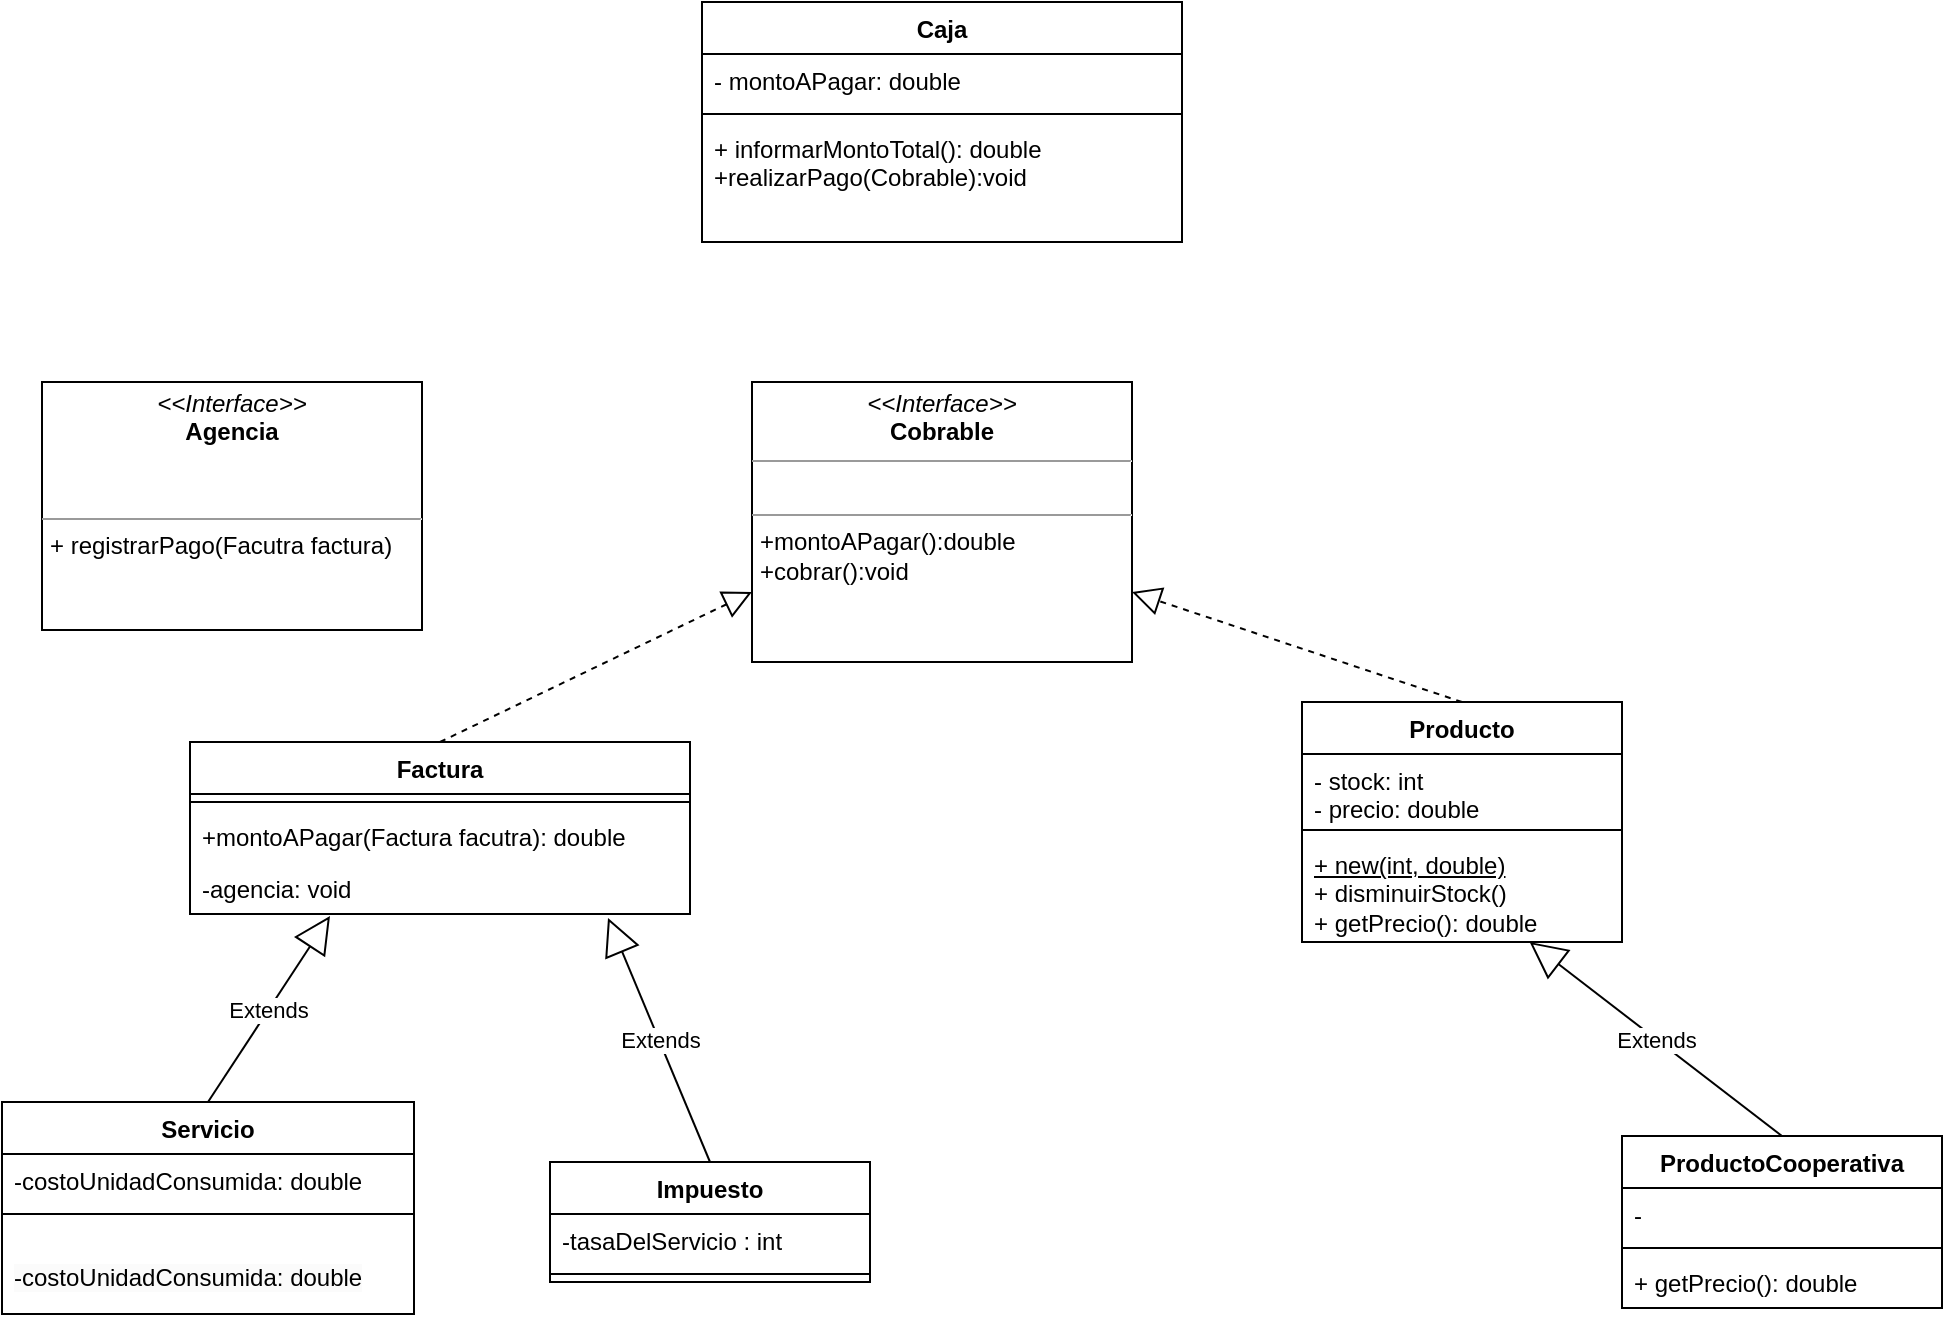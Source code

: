 <mxfile version="21.7.5" type="device">
  <diagram id="C5RBs43oDa-KdzZeNtuy" name="Page-1">
    <mxGraphModel dx="2145" dy="562" grid="1" gridSize="10" guides="1" tooltips="1" connect="1" arrows="1" fold="1" page="1" pageScale="1" pageWidth="827" pageHeight="1169" math="0" shadow="0">
      <root>
        <mxCell id="WIyWlLk6GJQsqaUBKTNV-0" />
        <mxCell id="WIyWlLk6GJQsqaUBKTNV-1" parent="WIyWlLk6GJQsqaUBKTNV-0" />
        <mxCell id="NqjJ_0KXLQJSzTMckNEg-0" value="Caja" style="swimlane;fontStyle=1;align=center;verticalAlign=top;childLayout=stackLayout;horizontal=1;startSize=26;horizontalStack=0;resizeParent=1;resizeParentMax=0;resizeLast=0;collapsible=1;marginBottom=0;whiteSpace=wrap;html=1;" vertex="1" parent="WIyWlLk6GJQsqaUBKTNV-1">
          <mxGeometry x="290" y="50" width="240" height="120" as="geometry" />
        </mxCell>
        <mxCell id="NqjJ_0KXLQJSzTMckNEg-1" value="- montoAPagar: double" style="text;strokeColor=none;fillColor=none;align=left;verticalAlign=top;spacingLeft=4;spacingRight=4;overflow=hidden;rotatable=0;points=[[0,0.5],[1,0.5]];portConstraint=eastwest;whiteSpace=wrap;html=1;" vertex="1" parent="NqjJ_0KXLQJSzTMckNEg-0">
          <mxGeometry y="26" width="240" height="26" as="geometry" />
        </mxCell>
        <mxCell id="NqjJ_0KXLQJSzTMckNEg-2" value="" style="line;strokeWidth=1;fillColor=none;align=left;verticalAlign=middle;spacingTop=-1;spacingLeft=3;spacingRight=3;rotatable=0;labelPosition=right;points=[];portConstraint=eastwest;strokeColor=inherit;" vertex="1" parent="NqjJ_0KXLQJSzTMckNEg-0">
          <mxGeometry y="52" width="240" height="8" as="geometry" />
        </mxCell>
        <mxCell id="NqjJ_0KXLQJSzTMckNEg-3" value="+ informarMontoTotal(): double&lt;br&gt;+realizarPago(Cobrable):void" style="text;strokeColor=none;fillColor=none;align=left;verticalAlign=top;spacingLeft=4;spacingRight=4;overflow=hidden;rotatable=0;points=[[0,0.5],[1,0.5]];portConstraint=eastwest;whiteSpace=wrap;html=1;" vertex="1" parent="NqjJ_0KXLQJSzTMckNEg-0">
          <mxGeometry y="60" width="240" height="60" as="geometry" />
        </mxCell>
        <mxCell id="NqjJ_0KXLQJSzTMckNEg-4" value="Producto" style="swimlane;fontStyle=1;align=center;verticalAlign=top;childLayout=stackLayout;horizontal=1;startSize=26;horizontalStack=0;resizeParent=1;resizeParentMax=0;resizeLast=0;collapsible=1;marginBottom=0;whiteSpace=wrap;html=1;" vertex="1" parent="WIyWlLk6GJQsqaUBKTNV-1">
          <mxGeometry x="590" y="400" width="160" height="120" as="geometry" />
        </mxCell>
        <mxCell id="NqjJ_0KXLQJSzTMckNEg-5" value="- stock: int&lt;br&gt;- precio: double" style="text;strokeColor=none;fillColor=none;align=left;verticalAlign=top;spacingLeft=4;spacingRight=4;overflow=hidden;rotatable=0;points=[[0,0.5],[1,0.5]];portConstraint=eastwest;whiteSpace=wrap;html=1;" vertex="1" parent="NqjJ_0KXLQJSzTMckNEg-4">
          <mxGeometry y="26" width="160" height="34" as="geometry" />
        </mxCell>
        <mxCell id="NqjJ_0KXLQJSzTMckNEg-6" value="" style="line;strokeWidth=1;fillColor=none;align=left;verticalAlign=middle;spacingTop=-1;spacingLeft=3;spacingRight=3;rotatable=0;labelPosition=right;points=[];portConstraint=eastwest;strokeColor=inherit;" vertex="1" parent="NqjJ_0KXLQJSzTMckNEg-4">
          <mxGeometry y="60" width="160" height="8" as="geometry" />
        </mxCell>
        <mxCell id="NqjJ_0KXLQJSzTMckNEg-7" value="&lt;u&gt;+ new(int, double)&lt;/u&gt;&lt;br&gt;+ disminuirStock()&lt;br&gt;+ getPrecio(): double" style="text;strokeColor=none;fillColor=none;align=left;verticalAlign=top;spacingLeft=4;spacingRight=4;overflow=hidden;rotatable=0;points=[[0,0.5],[1,0.5]];portConstraint=eastwest;whiteSpace=wrap;html=1;" vertex="1" parent="NqjJ_0KXLQJSzTMckNEg-4">
          <mxGeometry y="68" width="160" height="52" as="geometry" />
        </mxCell>
        <mxCell id="NqjJ_0KXLQJSzTMckNEg-9" value="ProductoCooperativa" style="swimlane;fontStyle=1;align=center;verticalAlign=top;childLayout=stackLayout;horizontal=1;startSize=26;horizontalStack=0;resizeParent=1;resizeParentMax=0;resizeLast=0;collapsible=1;marginBottom=0;whiteSpace=wrap;html=1;" vertex="1" parent="WIyWlLk6GJQsqaUBKTNV-1">
          <mxGeometry x="750" y="617" width="160" height="86" as="geometry" />
        </mxCell>
        <mxCell id="NqjJ_0KXLQJSzTMckNEg-10" value="-" style="text;strokeColor=none;fillColor=none;align=left;verticalAlign=top;spacingLeft=4;spacingRight=4;overflow=hidden;rotatable=0;points=[[0,0.5],[1,0.5]];portConstraint=eastwest;whiteSpace=wrap;html=1;" vertex="1" parent="NqjJ_0KXLQJSzTMckNEg-9">
          <mxGeometry y="26" width="160" height="26" as="geometry" />
        </mxCell>
        <mxCell id="NqjJ_0KXLQJSzTMckNEg-11" value="" style="line;strokeWidth=1;fillColor=none;align=left;verticalAlign=middle;spacingTop=-1;spacingLeft=3;spacingRight=3;rotatable=0;labelPosition=right;points=[];portConstraint=eastwest;strokeColor=inherit;" vertex="1" parent="NqjJ_0KXLQJSzTMckNEg-9">
          <mxGeometry y="52" width="160" height="8" as="geometry" />
        </mxCell>
        <mxCell id="NqjJ_0KXLQJSzTMckNEg-12" value="+ getPrecio(): double" style="text;strokeColor=none;fillColor=none;align=left;verticalAlign=top;spacingLeft=4;spacingRight=4;overflow=hidden;rotatable=0;points=[[0,0.5],[1,0.5]];portConstraint=eastwest;whiteSpace=wrap;html=1;" vertex="1" parent="NqjJ_0KXLQJSzTMckNEg-9">
          <mxGeometry y="60" width="160" height="26" as="geometry" />
        </mxCell>
        <mxCell id="NqjJ_0KXLQJSzTMckNEg-84" value="Extends" style="endArrow=block;endSize=16;endFill=0;html=1;rounded=0;exitX=0.5;exitY=0;exitDx=0;exitDy=0;" edge="1" parent="WIyWlLk6GJQsqaUBKTNV-1" source="NqjJ_0KXLQJSzTMckNEg-9" target="NqjJ_0KXLQJSzTMckNEg-7">
          <mxGeometry width="160" relative="1" as="geometry">
            <mxPoint x="804" y="610" as="sourcePoint" />
            <mxPoint x="764" y="850" as="targetPoint" />
          </mxGeometry>
        </mxCell>
        <mxCell id="NqjJ_0KXLQJSzTMckNEg-86" value="Factura" style="swimlane;fontStyle=1;align=center;verticalAlign=top;childLayout=stackLayout;horizontal=1;startSize=26;horizontalStack=0;resizeParent=1;resizeParentMax=0;resizeLast=0;collapsible=1;marginBottom=0;whiteSpace=wrap;html=1;" vertex="1" parent="WIyWlLk6GJQsqaUBKTNV-1">
          <mxGeometry x="34" y="420" width="250" height="86" as="geometry" />
        </mxCell>
        <mxCell id="NqjJ_0KXLQJSzTMckNEg-88" value="" style="line;strokeWidth=1;fillColor=none;align=left;verticalAlign=middle;spacingTop=-1;spacingLeft=3;spacingRight=3;rotatable=0;labelPosition=right;points=[];portConstraint=eastwest;strokeColor=inherit;" vertex="1" parent="NqjJ_0KXLQJSzTMckNEg-86">
          <mxGeometry y="26" width="250" height="8" as="geometry" />
        </mxCell>
        <mxCell id="NqjJ_0KXLQJSzTMckNEg-89" value="+montoAPagar(Factura facutra): double" style="text;strokeColor=none;fillColor=none;align=left;verticalAlign=top;spacingLeft=4;spacingRight=4;overflow=hidden;rotatable=0;points=[[0,0.5],[1,0.5]];portConstraint=eastwest;whiteSpace=wrap;html=1;" vertex="1" parent="NqjJ_0KXLQJSzTMckNEg-86">
          <mxGeometry y="34" width="250" height="26" as="geometry" />
        </mxCell>
        <mxCell id="NqjJ_0KXLQJSzTMckNEg-117" value="-agencia: void" style="text;strokeColor=none;fillColor=none;align=left;verticalAlign=top;spacingLeft=4;spacingRight=4;overflow=hidden;rotatable=0;points=[[0,0.5],[1,0.5]];portConstraint=eastwest;whiteSpace=wrap;html=1;" vertex="1" parent="NqjJ_0KXLQJSzTMckNEg-86">
          <mxGeometry y="60" width="250" height="26" as="geometry" />
        </mxCell>
        <mxCell id="NqjJ_0KXLQJSzTMckNEg-94" value="Impuesto" style="swimlane;fontStyle=1;align=center;verticalAlign=top;childLayout=stackLayout;horizontal=1;startSize=26;horizontalStack=0;resizeParent=1;resizeParentMax=0;resizeLast=0;collapsible=1;marginBottom=0;whiteSpace=wrap;html=1;" vertex="1" parent="WIyWlLk6GJQsqaUBKTNV-1">
          <mxGeometry x="214" y="630" width="160" height="60" as="geometry" />
        </mxCell>
        <mxCell id="NqjJ_0KXLQJSzTMckNEg-95" value="-tasaDelServicio : int" style="text;strokeColor=none;fillColor=none;align=left;verticalAlign=top;spacingLeft=4;spacingRight=4;overflow=hidden;rotatable=0;points=[[0,0.5],[1,0.5]];portConstraint=eastwest;whiteSpace=wrap;html=1;" vertex="1" parent="NqjJ_0KXLQJSzTMckNEg-94">
          <mxGeometry y="26" width="160" height="26" as="geometry" />
        </mxCell>
        <mxCell id="NqjJ_0KXLQJSzTMckNEg-96" value="" style="line;strokeWidth=1;fillColor=none;align=left;verticalAlign=middle;spacingTop=-1;spacingLeft=3;spacingRight=3;rotatable=0;labelPosition=right;points=[];portConstraint=eastwest;strokeColor=inherit;" vertex="1" parent="NqjJ_0KXLQJSzTMckNEg-94">
          <mxGeometry y="52" width="160" height="8" as="geometry" />
        </mxCell>
        <mxCell id="NqjJ_0KXLQJSzTMckNEg-98" value="Extends" style="endArrow=block;endSize=16;endFill=0;html=1;rounded=0;exitX=0.5;exitY=0;exitDx=0;exitDy=0;entryX=0.28;entryY=1.038;entryDx=0;entryDy=0;entryPerimeter=0;" edge="1" parent="WIyWlLk6GJQsqaUBKTNV-1" source="NqjJ_0KXLQJSzTMckNEg-118" target="NqjJ_0KXLQJSzTMckNEg-117">
          <mxGeometry width="160" relative="1" as="geometry">
            <mxPoint x="134" y="600" as="sourcePoint" />
            <mxPoint x="594" y="510" as="targetPoint" />
          </mxGeometry>
        </mxCell>
        <mxCell id="NqjJ_0KXLQJSzTMckNEg-99" value="Extends" style="endArrow=block;endSize=16;endFill=0;html=1;rounded=0;exitX=0.5;exitY=0;exitDx=0;exitDy=0;entryX=0.836;entryY=1.077;entryDx=0;entryDy=0;entryPerimeter=0;" edge="1" parent="WIyWlLk6GJQsqaUBKTNV-1" source="NqjJ_0KXLQJSzTMckNEg-94" target="NqjJ_0KXLQJSzTMckNEg-117">
          <mxGeometry width="160" relative="1" as="geometry">
            <mxPoint x="364" y="600" as="sourcePoint" />
            <mxPoint x="594" y="510" as="targetPoint" />
          </mxGeometry>
        </mxCell>
        <mxCell id="NqjJ_0KXLQJSzTMckNEg-105" value="&lt;p style=&quot;margin:0px;margin-top:4px;text-align:center;&quot;&gt;&lt;i&gt;&amp;lt;&amp;lt;Interface&amp;gt;&amp;gt;&lt;/i&gt;&lt;br&gt;&lt;b&gt;Agencia&lt;/b&gt;&lt;/p&gt;&lt;p style=&quot;margin:0px;margin-left:4px;&quot;&gt;&lt;br&gt;&lt;br&gt;&lt;/p&gt;&lt;hr size=&quot;1&quot;&gt;&lt;p style=&quot;margin:0px;margin-left:4px;&quot;&gt;+ registrarPago(Facutra factura)&lt;/p&gt;" style="verticalAlign=top;align=left;overflow=fill;fontSize=12;fontFamily=Helvetica;html=1;whiteSpace=wrap;" vertex="1" parent="WIyWlLk6GJQsqaUBKTNV-1">
          <mxGeometry x="-40" y="240" width="190" height="124" as="geometry" />
        </mxCell>
        <mxCell id="NqjJ_0KXLQJSzTMckNEg-118" value="Servicio" style="swimlane;fontStyle=1;align=center;verticalAlign=top;childLayout=stackLayout;horizontal=1;startSize=26;horizontalStack=0;resizeParent=1;resizeParentMax=0;resizeLast=0;collapsible=1;marginBottom=0;whiteSpace=wrap;html=1;" vertex="1" parent="WIyWlLk6GJQsqaUBKTNV-1">
          <mxGeometry x="-60" y="600" width="206" height="106" as="geometry" />
        </mxCell>
        <mxCell id="NqjJ_0KXLQJSzTMckNEg-119" value="-costoUnidadConsumida: double" style="text;strokeColor=none;fillColor=none;align=left;verticalAlign=top;spacingLeft=4;spacingRight=4;overflow=hidden;rotatable=0;points=[[0,0.5],[1,0.5]];portConstraint=eastwest;whiteSpace=wrap;html=1;" vertex="1" parent="NqjJ_0KXLQJSzTMckNEg-118">
          <mxGeometry y="26" width="206" height="26" as="geometry" />
        </mxCell>
        <mxCell id="NqjJ_0KXLQJSzTMckNEg-120" value="" style="line;strokeWidth=1;fillColor=none;align=left;verticalAlign=middle;spacingTop=-1;spacingLeft=3;spacingRight=3;rotatable=0;labelPosition=right;points=[];portConstraint=eastwest;strokeColor=inherit;" vertex="1" parent="NqjJ_0KXLQJSzTMckNEg-118">
          <mxGeometry y="52" width="206" height="8" as="geometry" />
        </mxCell>
        <mxCell id="NqjJ_0KXLQJSzTMckNEg-129" value="&#xa;&lt;span style=&quot;color: rgb(0, 0, 0); font-family: Helvetica; font-size: 12px; font-style: normal; font-variant-ligatures: normal; font-variant-caps: normal; font-weight: 400; letter-spacing: normal; orphans: 2; text-align: left; text-indent: 0px; text-transform: none; widows: 2; word-spacing: 0px; -webkit-text-stroke-width: 0px; background-color: rgb(251, 251, 251); text-decoration-thickness: initial; text-decoration-style: initial; text-decoration-color: initial; float: none; display: inline !important;&quot;&gt;-costoUnidadConsumida: double&lt;/span&gt;&#xa;&#xa;" style="text;strokeColor=none;fillColor=none;align=left;verticalAlign=top;spacingLeft=4;spacingRight=4;overflow=hidden;rotatable=0;points=[[0,0.5],[1,0.5]];portConstraint=eastwest;whiteSpace=wrap;html=1;" vertex="1" parent="NqjJ_0KXLQJSzTMckNEg-118">
          <mxGeometry y="60" width="206" height="46" as="geometry" />
        </mxCell>
        <mxCell id="NqjJ_0KXLQJSzTMckNEg-126" value="&lt;p style=&quot;margin:0px;margin-top:4px;text-align:center;&quot;&gt;&lt;i&gt;&amp;lt;&amp;lt;Interface&amp;gt;&amp;gt;&lt;/i&gt;&lt;br&gt;&lt;b&gt;Cobrable&lt;/b&gt;&lt;/p&gt;&lt;hr size=&quot;1&quot;&gt;&lt;p style=&quot;margin:0px;margin-left:4px;&quot;&gt;&lt;br&gt;&lt;/p&gt;&lt;hr size=&quot;1&quot;&gt;&lt;p style=&quot;margin:0px;margin-left:4px;&quot;&gt;+montoAPagar():double&lt;br&gt;&lt;/p&gt;&lt;p style=&quot;margin:0px;margin-left:4px;&quot;&gt;+cobrar():void&lt;/p&gt;" style="verticalAlign=top;align=left;overflow=fill;fontSize=12;fontFamily=Helvetica;html=1;whiteSpace=wrap;" vertex="1" parent="WIyWlLk6GJQsqaUBKTNV-1">
          <mxGeometry x="315" y="240" width="190" height="140" as="geometry" />
        </mxCell>
        <mxCell id="NqjJ_0KXLQJSzTMckNEg-127" value="" style="endArrow=block;dashed=1;endFill=0;endSize=12;html=1;rounded=0;exitX=0.5;exitY=0;exitDx=0;exitDy=0;entryX=1;entryY=0.75;entryDx=0;entryDy=0;" edge="1" parent="WIyWlLk6GJQsqaUBKTNV-1" source="NqjJ_0KXLQJSzTMckNEg-4" target="NqjJ_0KXLQJSzTMckNEg-126">
          <mxGeometry width="160" relative="1" as="geometry">
            <mxPoint x="390" y="370" as="sourcePoint" />
            <mxPoint x="550" y="370" as="targetPoint" />
          </mxGeometry>
        </mxCell>
        <mxCell id="NqjJ_0KXLQJSzTMckNEg-128" value="" style="endArrow=block;dashed=1;endFill=0;endSize=12;html=1;rounded=0;exitX=0.5;exitY=0;exitDx=0;exitDy=0;entryX=0;entryY=0.75;entryDx=0;entryDy=0;" edge="1" parent="WIyWlLk6GJQsqaUBKTNV-1" source="NqjJ_0KXLQJSzTMckNEg-86" target="NqjJ_0KXLQJSzTMckNEg-126">
          <mxGeometry width="160" relative="1" as="geometry">
            <mxPoint x="390" y="370" as="sourcePoint" />
            <mxPoint x="550" y="370" as="targetPoint" />
          </mxGeometry>
        </mxCell>
      </root>
    </mxGraphModel>
  </diagram>
</mxfile>
